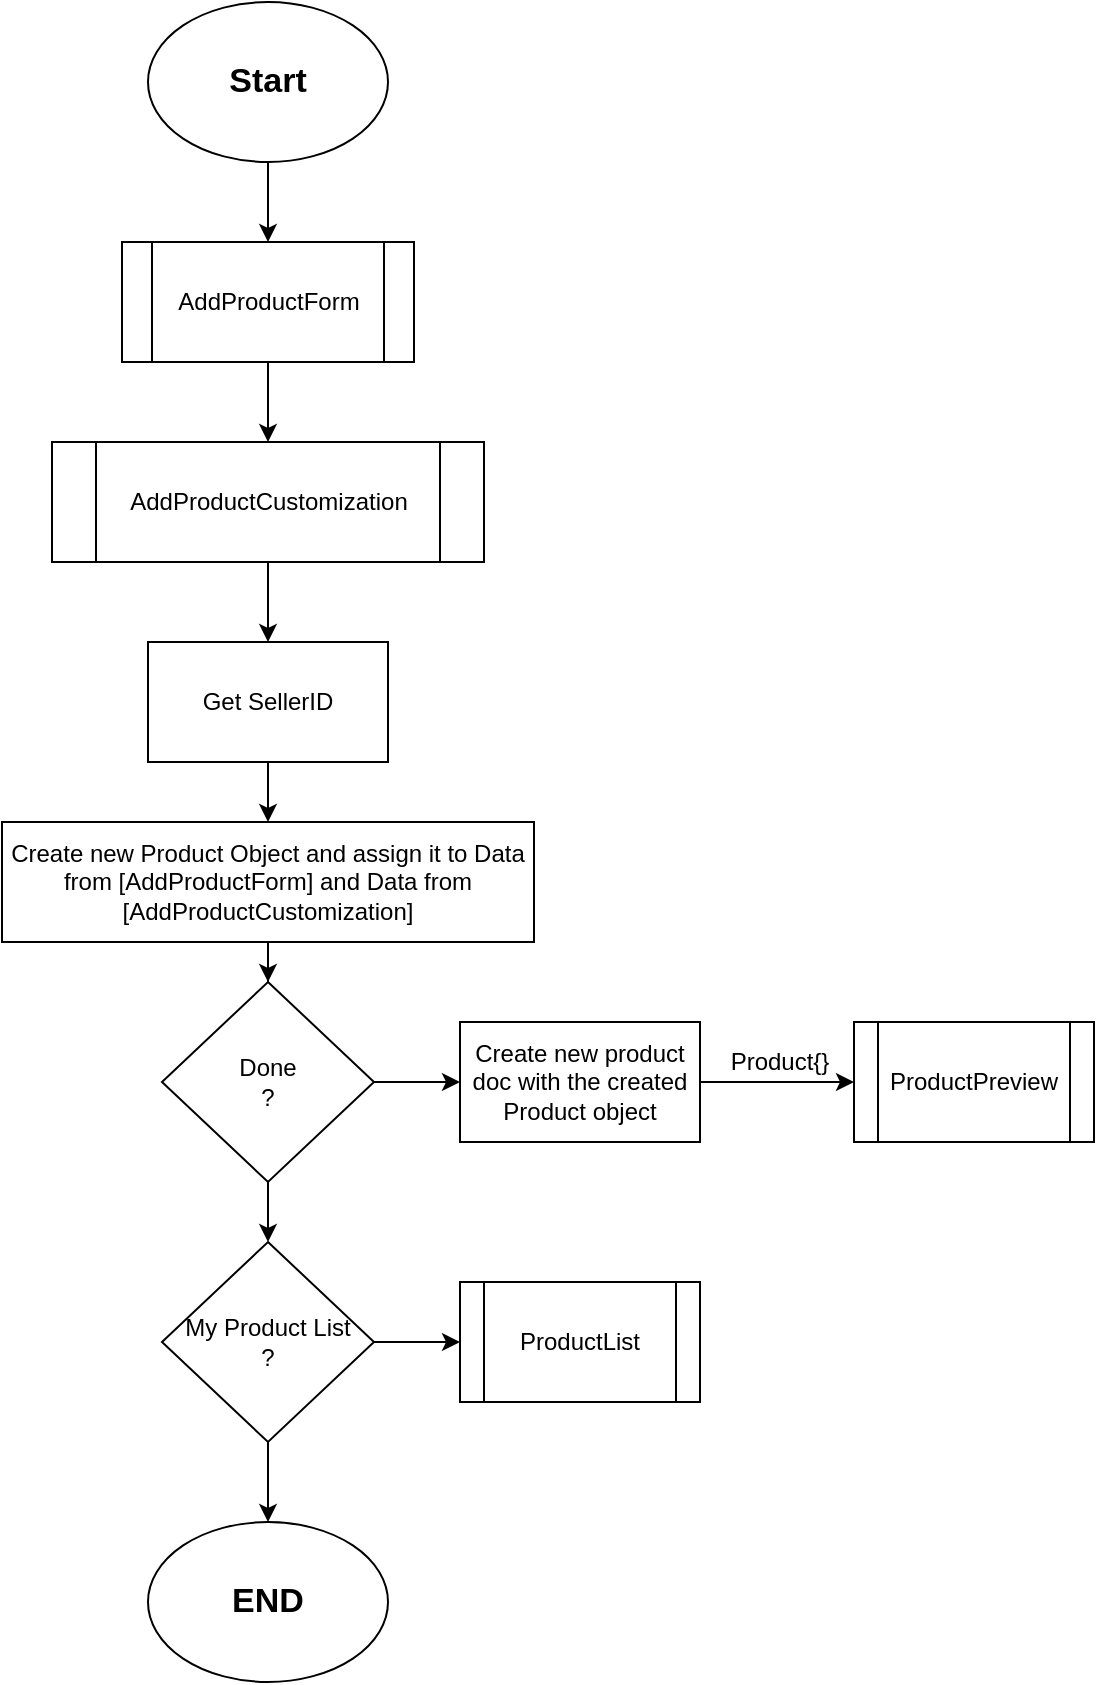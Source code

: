 <mxfile version="13.6.2" type="device"><diagram id="C5RBs43oDa-KdzZeNtuy" name="Page-1"><mxGraphModel dx="1024" dy="592" grid="1" gridSize="10" guides="1" tooltips="1" connect="1" arrows="1" fold="1" page="1" pageScale="1" pageWidth="827" pageHeight="1169" math="0" shadow="0"><root><mxCell id="WIyWlLk6GJQsqaUBKTNV-0"/><mxCell id="WIyWlLk6GJQsqaUBKTNV-1" parent="WIyWlLk6GJQsqaUBKTNV-0"/><mxCell id="FfIJdPnPWPZRomyS9Bjx-3" value="" style="edgeStyle=orthogonalEdgeStyle;rounded=0;orthogonalLoop=1;jettySize=auto;html=1;" edge="1" parent="WIyWlLk6GJQsqaUBKTNV-1" source="FfIJdPnPWPZRomyS9Bjx-0" target="FfIJdPnPWPZRomyS9Bjx-1"><mxGeometry relative="1" as="geometry"/></mxCell><mxCell id="FfIJdPnPWPZRomyS9Bjx-0" value="&lt;b&gt;&lt;font style=&quot;font-size: 17px&quot;&gt;Start&lt;/font&gt;&lt;/b&gt;" style="ellipse;whiteSpace=wrap;html=1;" vertex="1" parent="WIyWlLk6GJQsqaUBKTNV-1"><mxGeometry x="354" y="30" width="120" height="80" as="geometry"/></mxCell><mxCell id="FfIJdPnPWPZRomyS9Bjx-4" value="" style="edgeStyle=orthogonalEdgeStyle;rounded=0;orthogonalLoop=1;jettySize=auto;html=1;" edge="1" parent="WIyWlLk6GJQsqaUBKTNV-1" source="FfIJdPnPWPZRomyS9Bjx-1" target="FfIJdPnPWPZRomyS9Bjx-2"><mxGeometry relative="1" as="geometry"/></mxCell><mxCell id="FfIJdPnPWPZRomyS9Bjx-1" value="AddProductForm" style="shape=process;whiteSpace=wrap;html=1;backgroundOutline=1;" vertex="1" parent="WIyWlLk6GJQsqaUBKTNV-1"><mxGeometry x="341" y="150" width="146" height="60" as="geometry"/></mxCell><mxCell id="FfIJdPnPWPZRomyS9Bjx-8" value="" style="edgeStyle=orthogonalEdgeStyle;rounded=0;orthogonalLoop=1;jettySize=auto;html=1;" edge="1" parent="WIyWlLk6GJQsqaUBKTNV-1" source="FfIJdPnPWPZRomyS9Bjx-2" target="FfIJdPnPWPZRomyS9Bjx-7"><mxGeometry relative="1" as="geometry"/></mxCell><mxCell id="FfIJdPnPWPZRomyS9Bjx-2" value="AddProductCustomization" style="shape=process;whiteSpace=wrap;html=1;backgroundOutline=1;" vertex="1" parent="WIyWlLk6GJQsqaUBKTNV-1"><mxGeometry x="306" y="250" width="216" height="60" as="geometry"/></mxCell><mxCell id="FfIJdPnPWPZRomyS9Bjx-14" value="" style="edgeStyle=orthogonalEdgeStyle;rounded=0;orthogonalLoop=1;jettySize=auto;html=1;" edge="1" parent="WIyWlLk6GJQsqaUBKTNV-1" source="FfIJdPnPWPZRomyS9Bjx-5" target="FfIJdPnPWPZRomyS9Bjx-10"><mxGeometry relative="1" as="geometry"/></mxCell><mxCell id="FfIJdPnPWPZRomyS9Bjx-21" value="" style="edgeStyle=orthogonalEdgeStyle;rounded=0;orthogonalLoop=1;jettySize=auto;html=1;" edge="1" parent="WIyWlLk6GJQsqaUBKTNV-1" source="FfIJdPnPWPZRomyS9Bjx-5" target="FfIJdPnPWPZRomyS9Bjx-19"><mxGeometry relative="1" as="geometry"/></mxCell><mxCell id="FfIJdPnPWPZRomyS9Bjx-5" value="Done&lt;br&gt;?" style="rhombus;whiteSpace=wrap;html=1;" vertex="1" parent="WIyWlLk6GJQsqaUBKTNV-1"><mxGeometry x="361" y="520" width="106" height="100" as="geometry"/></mxCell><mxCell id="FfIJdPnPWPZRomyS9Bjx-12" value="" style="edgeStyle=orthogonalEdgeStyle;rounded=0;orthogonalLoop=1;jettySize=auto;html=1;" edge="1" parent="WIyWlLk6GJQsqaUBKTNV-1" source="FfIJdPnPWPZRomyS9Bjx-7" target="FfIJdPnPWPZRomyS9Bjx-11"><mxGeometry relative="1" as="geometry"/></mxCell><mxCell id="FfIJdPnPWPZRomyS9Bjx-7" value="Get SellerID" style="rounded=0;whiteSpace=wrap;html=1;" vertex="1" parent="WIyWlLk6GJQsqaUBKTNV-1"><mxGeometry x="354" y="350" width="120" height="60" as="geometry"/></mxCell><mxCell id="FfIJdPnPWPZRomyS9Bjx-16" value="" style="edgeStyle=orthogonalEdgeStyle;rounded=0;orthogonalLoop=1;jettySize=auto;html=1;" edge="1" parent="WIyWlLk6GJQsqaUBKTNV-1" source="FfIJdPnPWPZRomyS9Bjx-10" target="FfIJdPnPWPZRomyS9Bjx-15"><mxGeometry relative="1" as="geometry"/></mxCell><mxCell id="FfIJdPnPWPZRomyS9Bjx-10" value="Create new product doc with the created Product object" style="rounded=0;whiteSpace=wrap;html=1;" vertex="1" parent="WIyWlLk6GJQsqaUBKTNV-1"><mxGeometry x="510" y="540" width="120" height="60" as="geometry"/></mxCell><mxCell id="FfIJdPnPWPZRomyS9Bjx-13" value="" style="edgeStyle=orthogonalEdgeStyle;rounded=0;orthogonalLoop=1;jettySize=auto;html=1;" edge="1" parent="WIyWlLk6GJQsqaUBKTNV-1" source="FfIJdPnPWPZRomyS9Bjx-11" target="FfIJdPnPWPZRomyS9Bjx-5"><mxGeometry relative="1" as="geometry"/></mxCell><mxCell id="FfIJdPnPWPZRomyS9Bjx-11" value="Create new Product Object and assign it to Data from [AddProductForm] and Data from [AddProductCustomization]" style="rounded=0;whiteSpace=wrap;html=1;" vertex="1" parent="WIyWlLk6GJQsqaUBKTNV-1"><mxGeometry x="281" y="440" width="266" height="60" as="geometry"/></mxCell><mxCell id="FfIJdPnPWPZRomyS9Bjx-15" value="ProductPreview" style="shape=process;whiteSpace=wrap;html=1;backgroundOutline=1;" vertex="1" parent="WIyWlLk6GJQsqaUBKTNV-1"><mxGeometry x="707" y="540" width="120" height="60" as="geometry"/></mxCell><mxCell id="FfIJdPnPWPZRomyS9Bjx-17" value="Product{}" style="text;html=1;strokeColor=none;fillColor=none;align=center;verticalAlign=middle;whiteSpace=wrap;rounded=0;" vertex="1" parent="WIyWlLk6GJQsqaUBKTNV-1"><mxGeometry x="650" y="550" width="40" height="20" as="geometry"/></mxCell><mxCell id="FfIJdPnPWPZRomyS9Bjx-22" value="" style="edgeStyle=orthogonalEdgeStyle;rounded=0;orthogonalLoop=1;jettySize=auto;html=1;" edge="1" parent="WIyWlLk6GJQsqaUBKTNV-1" source="FfIJdPnPWPZRomyS9Bjx-19" target="FfIJdPnPWPZRomyS9Bjx-20"><mxGeometry relative="1" as="geometry"/></mxCell><mxCell id="FfIJdPnPWPZRomyS9Bjx-25" value="" style="edgeStyle=orthogonalEdgeStyle;rounded=0;orthogonalLoop=1;jettySize=auto;html=1;" edge="1" parent="WIyWlLk6GJQsqaUBKTNV-1" source="FfIJdPnPWPZRomyS9Bjx-19" target="FfIJdPnPWPZRomyS9Bjx-24"><mxGeometry relative="1" as="geometry"/></mxCell><mxCell id="FfIJdPnPWPZRomyS9Bjx-19" value="My Product List&lt;br&gt;?" style="rhombus;whiteSpace=wrap;html=1;" vertex="1" parent="WIyWlLk6GJQsqaUBKTNV-1"><mxGeometry x="361" y="650" width="106" height="100" as="geometry"/></mxCell><mxCell id="FfIJdPnPWPZRomyS9Bjx-20" value="ProductList" style="shape=process;whiteSpace=wrap;html=1;backgroundOutline=1;" vertex="1" parent="WIyWlLk6GJQsqaUBKTNV-1"><mxGeometry x="510" y="670" width="120" height="60" as="geometry"/></mxCell><mxCell id="FfIJdPnPWPZRomyS9Bjx-24" value="&lt;b&gt;&lt;font style=&quot;font-size: 17px&quot;&gt;END&lt;/font&gt;&lt;/b&gt;" style="ellipse;whiteSpace=wrap;html=1;" vertex="1" parent="WIyWlLk6GJQsqaUBKTNV-1"><mxGeometry x="354" y="790" width="120" height="80" as="geometry"/></mxCell></root></mxGraphModel></diagram></mxfile>